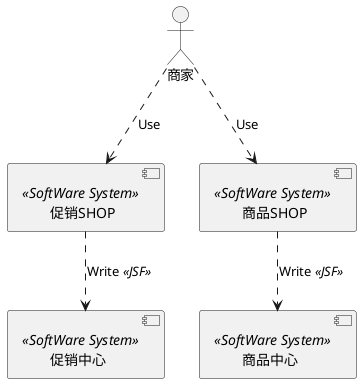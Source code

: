 @startuml

:商家: as vender
[//<<SoftWare System>>//\n　　促销SHOP] as promoShop
[//<<SoftWare System>>//\n　　商品SHOP] as wareShop
[//<<SoftWare System>>//\n　　商品中心] as wareCenter
[//<<SoftWare System>>//\n　　促销中心] as promoCenter

vender ..> promoShop : Use
vender ..> wareShop : Use

wareShop ..>  wareCenter : Write //<<JSF>>//
promoShop ..> promoCenter : Write //<<JSF>>//

@enduml